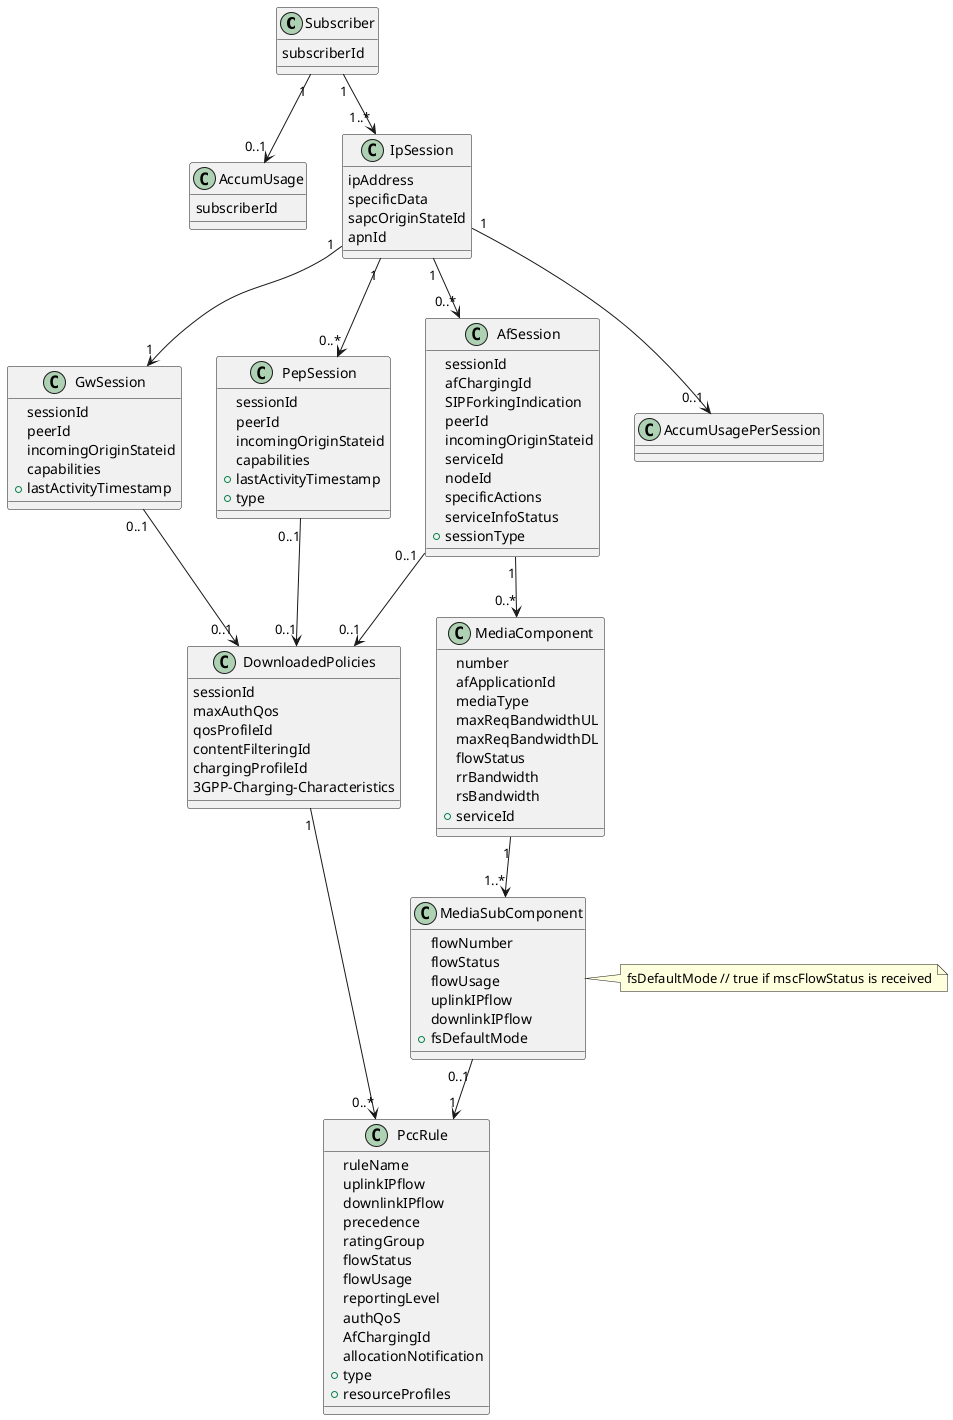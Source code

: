 {
  "sha1": "apuvbc5esni60glmz7rkzsltx4z8u8u",
  "insertion": {
    "when": "2024-05-30T20:48:21.926Z",
    "user": "plantuml@gmail.com"
  }
}
@startuml
@startuml
class Subscriber {
  subscriberId
}


class AccumUsage {
  subscriberId
}

class IpSession {
  ipAddress
  specificData 
  sapcOriginStateId 
  apnId
}

class GwSession {
  sessionId
  peerId 
  incomingOriginStateid
  capabilities  
  +lastActivityTimestamp 
}

class PepSession {
  sessionId
  peerId 
  incomingOriginStateid
  capabilities 
  +lastActivityTimestamp 
  +type
}

class AfSession {
  sessionId
  afChargingId
  SIPForkingIndication
  peerId
  incomingOriginStateid
  serviceId 
  nodeId 
  specificActions
  serviceInfoStatus
  +sessionType
}

class MediaComponent{
  number
  afApplicationId
  mediaType
  maxReqBandwidthUL
  maxReqBandwidthDL
  flowStatus
  rrBandwidth
  rsBandwidth
  +serviceId
}

class MediaSubComponent{
  flowNumber
  flowStatus
  flowUsage
  uplinkIPflow
  downlinkIPflow
  +fsDefaultMode 
}
note right 
  fsDefaultMode // true if mscFlowStatus is received
end note

class DownloadedPolicies {
  sessionId
  maxAuthQos 
  qosProfileId
  contentFilteringId
  chargingProfileId
  3GPP-Charging-Characteristics 
}

class PccRule {
  ruleName
  uplinkIPflow
  downlinkIPflow
  precedence
  ratingGroup
  flowStatus
  flowUsage
  reportingLevel
  authQoS
  AfChargingId
  allocationNotification
  +type
  +resourceProfiles
}

Subscriber "1" --> "1..*" IpSession

Subscriber "1" --> "0..1" AccumUsage

IpSession "1" --> "0..1" AccumUsagePerSession

IpSession "1" --> "1" GwSession

IpSession "1" --> "0..*" PepSession

IpSession "1" --> "0..*" AfSession

AfSession "1" --> "0..*" MediaComponent

MediaComponent "1" --> "1..*" MediaSubComponent

GwSession "0..1" --> "0..1" DownloadedPolicies

PepSession   "0..1" --> "0..1" DownloadedPolicies

AfSession  "0..1" --> "0..1" DownloadedPolicies

DownloadedPolicies "1" --> "0..*" PccRule

MediaSubComponent  "0..1" --> "1" PccRule
@enduml
